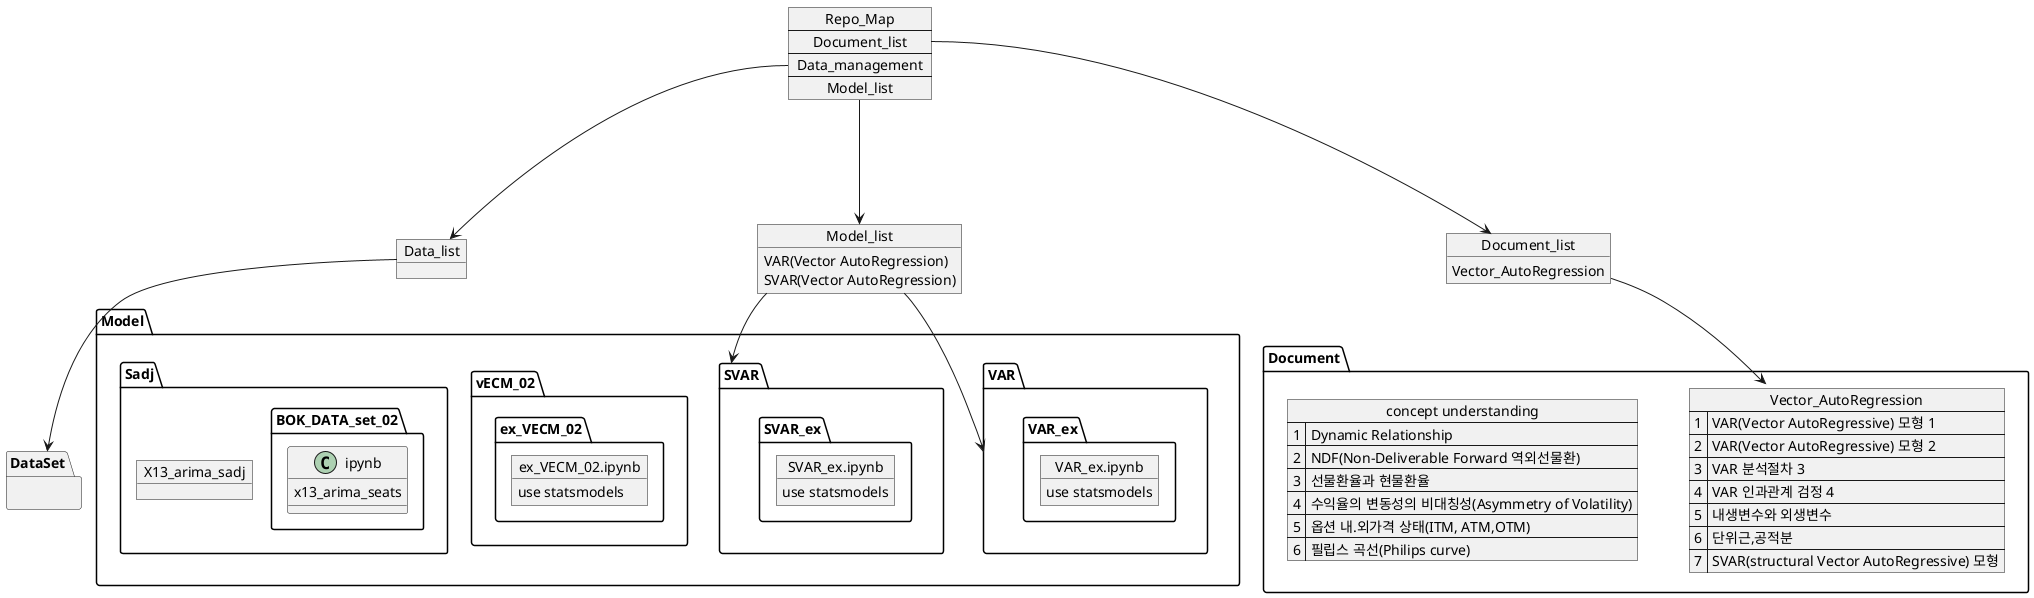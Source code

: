 @startuml Repo_Map
/' 
2023.04.27
start alpha ver 0.2
by Augstine_Kim (Kim Eui Cheol)
'/ 

object Data_list
object Model_list
 Model_list : VAR(Vector AutoRegression)
 Model_list : SVAR(Vector AutoRegression)
object Document_list
 Document_list :  Vector_AutoRegression

/'
  DataSet source
'/
package DataSet {

}

/'
  Models
'/
package Model {
    package VAR {
        object VAR_ex.ipynb
            VAR_ex.ipynb : use statsmodels
    }
    package SVAR {
        object SVAR_ex.ipynb
            SVAR_ex.ipynb : use statsmodels
    }
    package vECM_02 {
        object ex_VECM_02.ipynb
            ex_VECM_02.ipynb : use statsmodels
    }
    package Sadj {
        object X13_arima_sadj
            BOK_DATA_set_02.ipynb : x13_arima_seats
    }
}

/'
  Documents 
'/
package Document {
    map "Vector_AutoRegression" as doc {
        1=>VAR(Vector AutoRegressive) 모형 1
        2=>VAR(Vector AutoRegressive) 모형 2
        3=>VAR 분석절차 3
        4=>VAR 인과관계 검정 4
        5=>내생변수와 외생변수
        6=>단위근,공적분
        7=>SVAR(structural Vector AutoRegressive) 모형
    }

    map "concept understanding" as concept {
        1=>Dynamic Relationship
        2=>NDF(Non-Deliverable Forward 역외선물환)
        3=>선물환율과 현물환율
        4=>수익율의 변동성의 비대칭성(Asymmetry of Volatility)
        5=>옵션 내.외가격 상태(ITM, ATM,OTM)
        6=>필립스 곡선(Philips curve)
    }

 }

/'
  Relation connect
'/
Data_list --> DataSet
Model_list --> VAR
Model_list --> SVAR
Document_list --> doc

map "Repo_Map" as unit  {
    Document_list *---> Document_list
    Data_management *---> Data_list
    Model_list *---> Model_list
}


@enduml